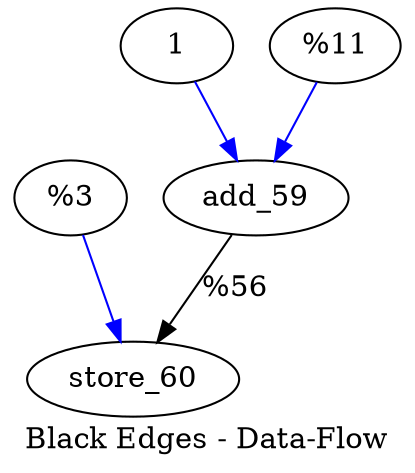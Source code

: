 digraph G {
compound=true
label="Black Edges - Data-Flow"
"%2" -> "store_60"[color=blue dir=black]
"add_59" -> "store_60"[color=black dir=black label="%56"]
"1" -> "add_59"[color=blue dir=black]
"%55" -> "add_59"[color=blue dir=black]
}
